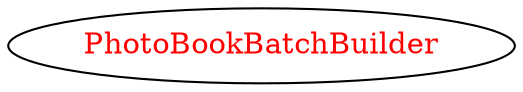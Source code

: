 digraph dependencyGraph {
 concentrate=true;
 ranksep="2.0";
 rankdir="LR"; 
 splines="ortho";
"PhotoBookBatchBuilder" [fontcolor="red"];
}